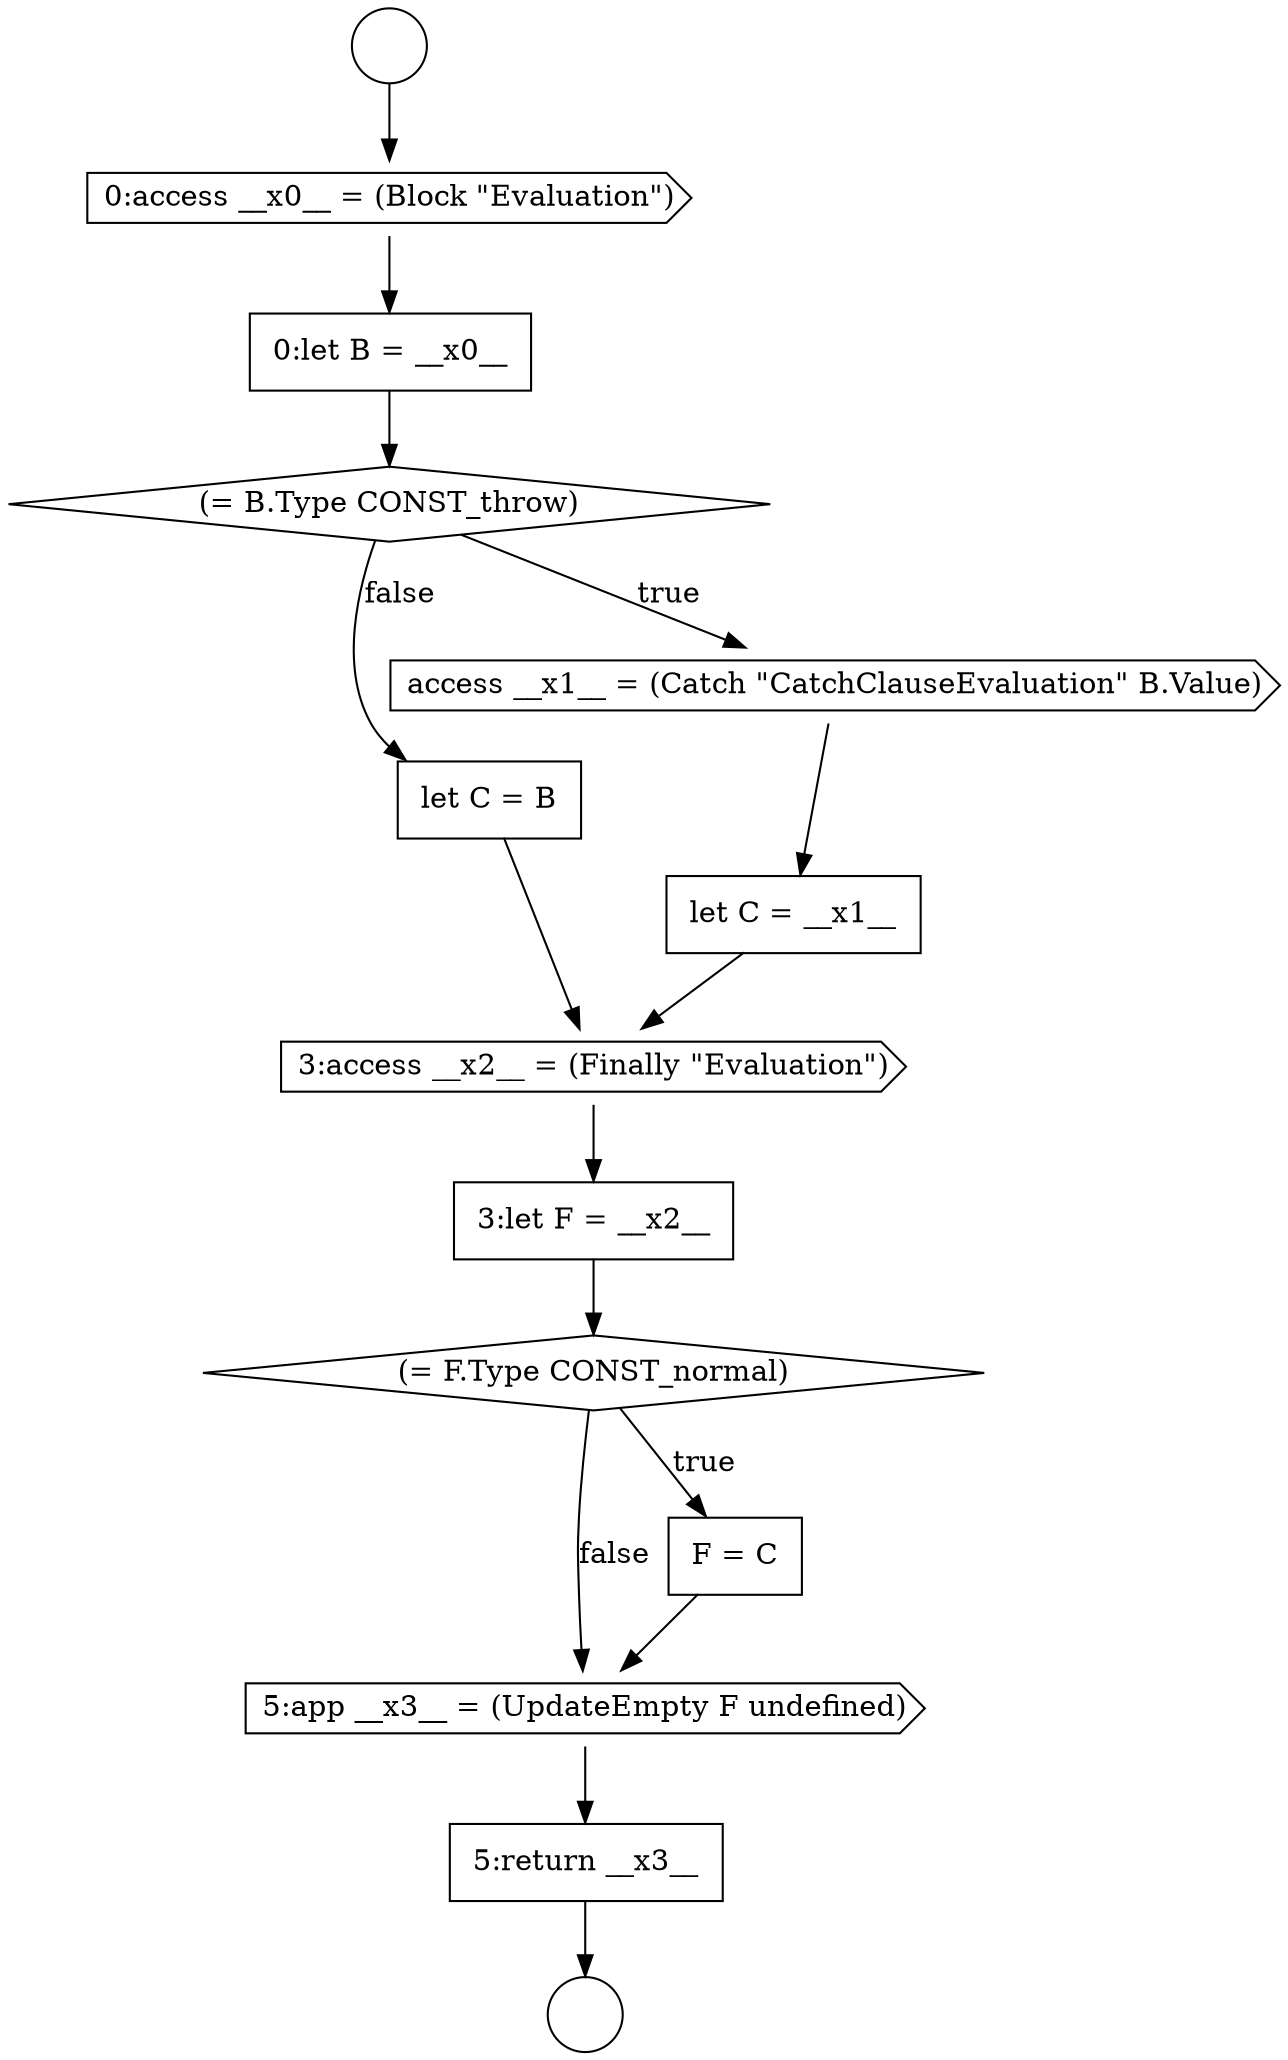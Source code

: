 digraph {
  node8012 [shape=none, margin=0, label=<<font color="black">
    <table border="0" cellborder="1" cellspacing="0" cellpadding="10">
      <tr><td align="left">let C = __x1__</td></tr>
    </table>
  </font>> color="black" fillcolor="white" style=filled]
  node8018 [shape=cds, label=<<font color="black">5:app __x3__ = (UpdateEmpty F undefined)</font>> color="black" fillcolor="white" style=filled]
  node8013 [shape=none, margin=0, label=<<font color="black">
    <table border="0" cellborder="1" cellspacing="0" cellpadding="10">
      <tr><td align="left">let C = B</td></tr>
    </table>
  </font>> color="black" fillcolor="white" style=filled]
  node8015 [shape=none, margin=0, label=<<font color="black">
    <table border="0" cellborder="1" cellspacing="0" cellpadding="10">
      <tr><td align="left">3:let F = __x2__</td></tr>
    </table>
  </font>> color="black" fillcolor="white" style=filled]
  node8010 [shape=diamond, label=<<font color="black">(= B.Type CONST_throw)</font>> color="black" fillcolor="white" style=filled]
  node8007 [shape=circle label=" " color="black" fillcolor="white" style=filled]
  node8011 [shape=cds, label=<<font color="black">access __x1__ = (Catch &quot;CatchClauseEvaluation&quot; B.Value)</font>> color="black" fillcolor="white" style=filled]
  node8019 [shape=none, margin=0, label=<<font color="black">
    <table border="0" cellborder="1" cellspacing="0" cellpadding="10">
      <tr><td align="left">5:return __x3__</td></tr>
    </table>
  </font>> color="black" fillcolor="white" style=filled]
  node8006 [shape=circle label=" " color="black" fillcolor="white" style=filled]
  node8009 [shape=none, margin=0, label=<<font color="black">
    <table border="0" cellborder="1" cellspacing="0" cellpadding="10">
      <tr><td align="left">0:let B = __x0__</td></tr>
    </table>
  </font>> color="black" fillcolor="white" style=filled]
  node8016 [shape=diamond, label=<<font color="black">(= F.Type CONST_normal)</font>> color="black" fillcolor="white" style=filled]
  node8014 [shape=cds, label=<<font color="black">3:access __x2__ = (Finally &quot;Evaluation&quot;)</font>> color="black" fillcolor="white" style=filled]
  node8017 [shape=none, margin=0, label=<<font color="black">
    <table border="0" cellborder="1" cellspacing="0" cellpadding="10">
      <tr><td align="left">F = C</td></tr>
    </table>
  </font>> color="black" fillcolor="white" style=filled]
  node8008 [shape=cds, label=<<font color="black">0:access __x0__ = (Block &quot;Evaluation&quot;)</font>> color="black" fillcolor="white" style=filled]
  node8019 -> node8007 [ color="black"]
  node8006 -> node8008 [ color="black"]
  node8016 -> node8017 [label=<<font color="black">true</font>> color="black"]
  node8016 -> node8018 [label=<<font color="black">false</font>> color="black"]
  node8008 -> node8009 [ color="black"]
  node8009 -> node8010 [ color="black"]
  node8010 -> node8011 [label=<<font color="black">true</font>> color="black"]
  node8010 -> node8013 [label=<<font color="black">false</font>> color="black"]
  node8014 -> node8015 [ color="black"]
  node8017 -> node8018 [ color="black"]
  node8018 -> node8019 [ color="black"]
  node8012 -> node8014 [ color="black"]
  node8015 -> node8016 [ color="black"]
  node8011 -> node8012 [ color="black"]
  node8013 -> node8014 [ color="black"]
}
